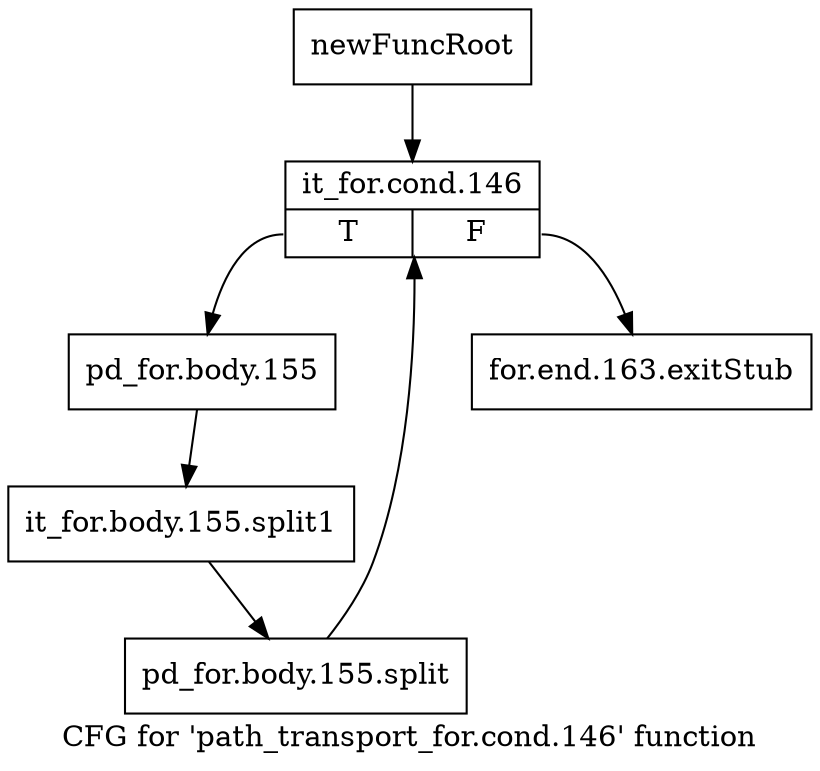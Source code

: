 digraph "CFG for 'path_transport_for.cond.146' function" {
	label="CFG for 'path_transport_for.cond.146' function";

	Node0x1a5e4e0 [shape=record,label="{newFuncRoot}"];
	Node0x1a5e4e0 -> Node0x1a5e580;
	Node0x1a5e530 [shape=record,label="{for.end.163.exitStub}"];
	Node0x1a5e580 [shape=record,label="{it_for.cond.146|{<s0>T|<s1>F}}"];
	Node0x1a5e580:s0 -> Node0x1a5e5d0;
	Node0x1a5e580:s1 -> Node0x1a5e530;
	Node0x1a5e5d0 [shape=record,label="{pd_for.body.155}"];
	Node0x1a5e5d0 -> Node0x1c720d0;
	Node0x1c720d0 [shape=record,label="{it_for.body.155.split1}"];
	Node0x1c720d0 -> Node0x1b8f160;
	Node0x1b8f160 [shape=record,label="{pd_for.body.155.split}"];
	Node0x1b8f160 -> Node0x1a5e580;
}
